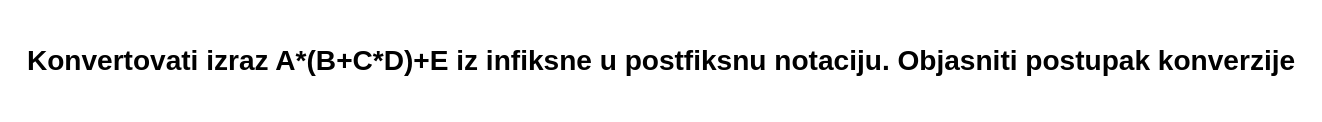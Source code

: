 <mxfile>
    <diagram id="HTLxhx6txsBz0iBIC11k" name="Page-1">
        <mxGraphModel dx="1836" dy="750" grid="1" gridSize="10" guides="1" tooltips="1" connect="1" arrows="1" fold="1" page="1" pageScale="1" pageWidth="1100" pageHeight="850" math="0" shadow="0">
            <root>
                <mxCell id="0"/>
                <mxCell id="1" parent="0"/>
                <mxCell id="2" value="&lt;h3&gt;Konvertovati izraz A*(B+C*D)+E iz infiksne u postfiksnu notaciju. Objasniti postupak konverzije&lt;/h3&gt;" style="text;html=1;align=center;verticalAlign=middle;resizable=0;points=[];autosize=1;strokeColor=none;fillColor=none;" vertex="1" parent="1">
                    <mxGeometry x="150" width="660" height="60" as="geometry"/>
                </mxCell>
            </root>
        </mxGraphModel>
    </diagram>
</mxfile>